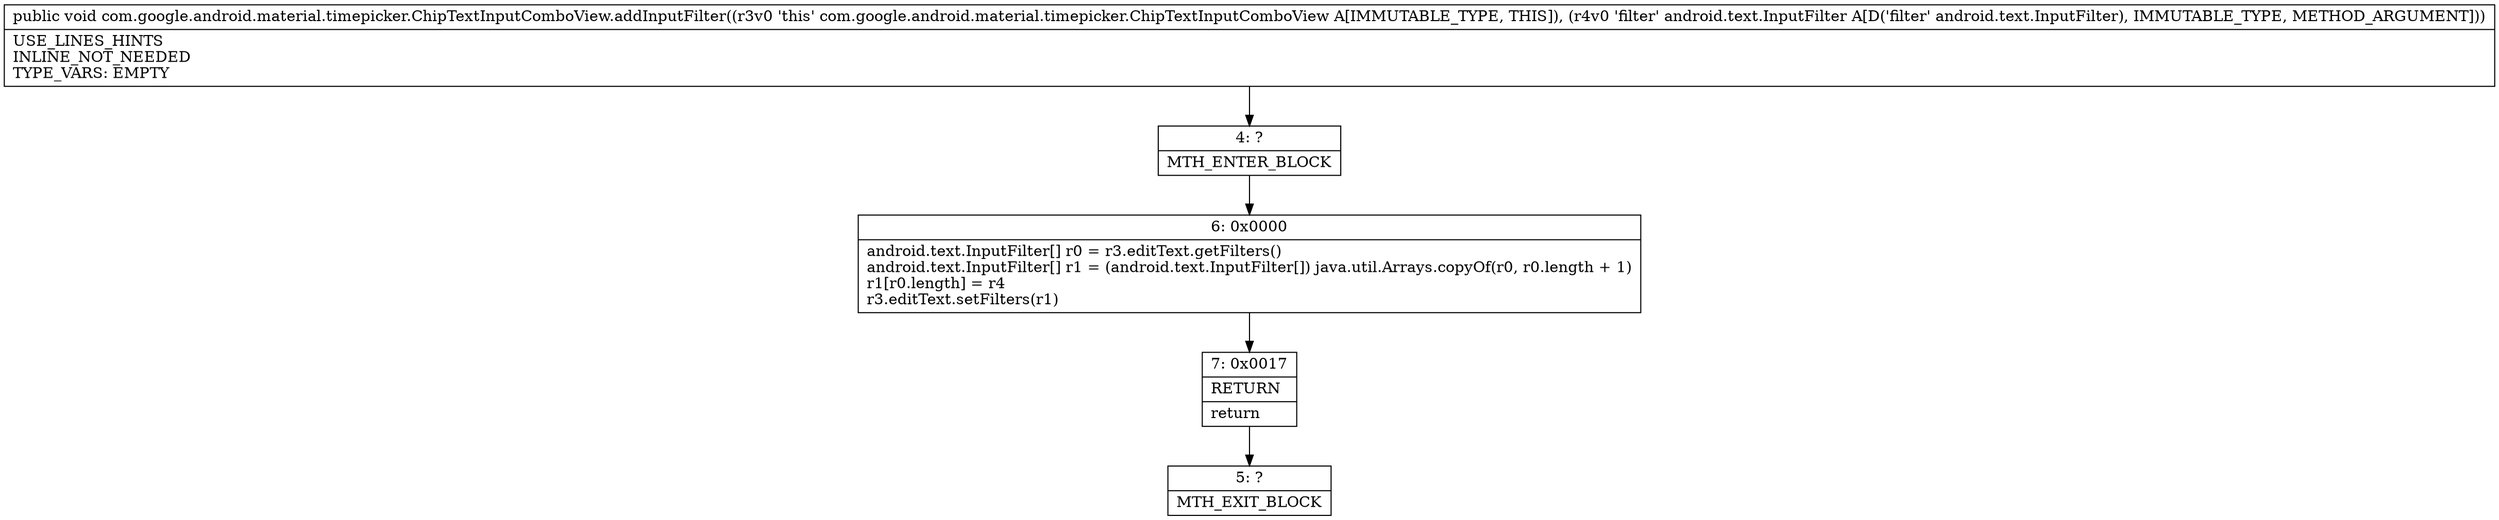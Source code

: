 digraph "CFG forcom.google.android.material.timepicker.ChipTextInputComboView.addInputFilter(Landroid\/text\/InputFilter;)V" {
Node_4 [shape=record,label="{4\:\ ?|MTH_ENTER_BLOCK\l}"];
Node_6 [shape=record,label="{6\:\ 0x0000|android.text.InputFilter[] r0 = r3.editText.getFilters()\landroid.text.InputFilter[] r1 = (android.text.InputFilter[]) java.util.Arrays.copyOf(r0, r0.length + 1)\lr1[r0.length] = r4\lr3.editText.setFilters(r1)\l}"];
Node_7 [shape=record,label="{7\:\ 0x0017|RETURN\l|return\l}"];
Node_5 [shape=record,label="{5\:\ ?|MTH_EXIT_BLOCK\l}"];
MethodNode[shape=record,label="{public void com.google.android.material.timepicker.ChipTextInputComboView.addInputFilter((r3v0 'this' com.google.android.material.timepicker.ChipTextInputComboView A[IMMUTABLE_TYPE, THIS]), (r4v0 'filter' android.text.InputFilter A[D('filter' android.text.InputFilter), IMMUTABLE_TYPE, METHOD_ARGUMENT]))  | USE_LINES_HINTS\lINLINE_NOT_NEEDED\lTYPE_VARS: EMPTY\l}"];
MethodNode -> Node_4;Node_4 -> Node_6;
Node_6 -> Node_7;
Node_7 -> Node_5;
}


